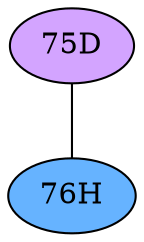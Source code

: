 // The Round Table
graph {
	"75D" [fillcolor="#D3A4FF" style=radial]
	"76H" [fillcolor="#66B3FF" style=radial]
	"75D" -- "76H" [penwidth=1]
}
